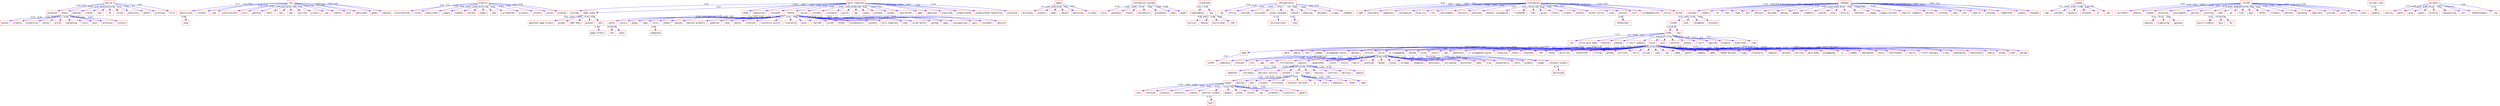 strict digraph  {
	"philip m"	 [color=red,
		fontname=courier,
		shape=box];
	produced	 [color=red,
		fontname=courier,
		shape=box];
	"philip m" -> produced	 [color=blue,
		xlabel=0.01];
	books	 [color=red,
		fontname=courier,
		shape=box];
	"philip m" -> books	 [color=blue,
		xlabel=0.01];
	phantom	 [color=red,
		fontname=courier,
		shape=box];
	"philip m" -> phantom	 [color=blue,
		xlabel=0.01];
	create	 [color=red,
		fontname=courier,
		shape=box];
	"philip m" -> create	 [color=blue,
		xlabel=0.01];
	got	 [color=red,
		fontname=courier,
		shape=box];
	"philip m" -> got	 [color=blue,
		xlabel=0.03];
	"3d"	 [color=red,
		fontname=courier,
		shape=box];
	"philip m" -> "3d"	 [color=blue,
		xlabel=0.01];
	brims	 [color=red,
		fontname=courier,
		shape=box];
	"philip m" -> brims	 [color=blue,
		xlabel=0.01];
	explosion	 [color=red,
		fontname=courier,
		shape=box];
	"philip m" -> explosion	 [color=blue,
		xlabel=0.11];
	advent	 [color=red,
		fontname=courier,
		shape=box];
	"philip m" -> advent	 [color=blue,
		xlabel=0.01];
	printing	 [color=red,
		fontname=courier,
		shape=box];
	"philip m" -> printing	 [color=blue,
		xlabel=0.1];
	first	 [color=red,
		fontname=courier,
		shape=box];
	"philip m" -> first	 [color=blue,
		xlabel=0.01];
	parker	 [color=red,
		fontname=courier,
		shape=box];
	books -> parker	 [color=blue,
		xlabel=0.01];
	erudite	 [color=red,
		fontname=courier,
		shape=box];
	books -> erudite	 [color=blue,
		xlabel=0.16];
	productive	 [color=red,
		fontname=courier,
		shape=box];
	books -> productive	 [color=blue,
		xlabel=0.01];
	author	 [color=red,
		fontname=courier,
		shape=box];
	books -> author	 [color=blue,
		xlabel=0.03];
	writer	 [color=red,
		fontname=courier,
		shape=box];
	books -> writer	 [color=blue,
		xlabel=0.01];
	marketing	 [color=red,
		fontname=courier,
		shape=box];
	books -> marketing	 [color=blue,
		xlabel=0.03];
	lists	 [color=red,
		fontname=courier,
		shape=box];
	books -> lists	 [color=blue,
		xlabel=0.01];
	must	 [color=red,
		fontname=courier,
		shape=box];
	books -> must	 [color=blue,
		xlabel=0.01];
	professor	 [color=red,
		fontname=courier,
		shape=box];
	books -> professor	 [color=blue,
		xlabel=0.01];
	history	 [color=red,
		fontname=courier,
		shape=box];
	books -> history	 [color=blue,
		xlabel=0.03];
	b12	 [color=red,
		fontname=courier,
		shape=box];
	monitoring	 [color=red,
		fontname=courier,
		shape=box];
	b12 -> monitoring	 [color=blue,
		xlabel=0.11];
	"'isn\x92t'"	 [color=red,
		fontname=courier,
		shape=box];
	b12 -> "'isn\x92t'"	 [color=blue,
		xlabel=0.01];
	may	 [color=red,
		fontname=courier,
		shape=box];
	b12 -> may	 [color=blue,
		xlabel=0.01];
	conversations	 [color=red,
		fontname=courier,
		shape=box];
	b12 -> conversations	 [color=blue,
		xlabel=0.04];
	cells	 [color=red,
		fontname=courier,
		shape=box];
	b12 -> cells	 [color=blue,
		xlabel=0.03];
	getting	 [color=red,
		fontname=courier,
		shape=box];
	b12 -> getting	 [color=blue,
		xlabel=0.01];
	"'\x93it'"	 [color=red,
		fontname=courier,
		shape=box];
	b12 -> "'\x93it'"	 [color=blue,
		xlabel=0.01];
	two	 [color=red,
		fontname=courier,
		shape=box];
	b12 -> two	 [color=blue,
		xlabel=0.01];
	pop	 [color=red,
		fontname=courier,
		shape=box];
	b12 -> pop	 [color=blue,
		xlabel=0.02];
	worried	 [color=red,
		fontname=courier,
		shape=box];
	b12 -> worried	 [color=blue,
		xlabel=0.05];
	"e-mails"	 [color=red,
		fontname=courier,
		shape=box];
	b12 -> "e-mails"	 [color=blue,
		xlabel=0.01];
	say	 [color=red,
		fontname=courier,
		shape=box];
	b12 -> say	 [color=blue,
		xlabel=0.01];
	habits	 [color=red,
		fontname=courier,
		shape=box];
	b12 -> habits	 [color=blue,
		xlabel=0.01];
	were	 [color=red,
		fontname=courier,
		shape=box];
	b12 -> were	 [color=blue,
		xlabel=0.01];
	mentioned	 [color=red,
		fontname=courier,
		shape=box];
	b12 -> mentioned	 [color=blue,
		xlabel=0.04];
	weeks	 [color=red,
		fontname=courier,
		shape=box];
	b12 -> weeks	 [color=blue,
		xlabel=0.01];
	reading	 [color=red,
		fontname=courier,
		shape=box];
	b12 -> reading	 [color=blue,
		xlabel=0.03];
	said	 [color=red,
		fontname=courier,
		shape=box];
	monitoring -> said	 [color=blue,
		xlabel=0.04];
	products	 [color=red,
		fontname=courier,
		shape=box];
	uncertainties	 [color=red,
		fontname=courier,
		shape=box];
	products -> uncertainties	 [color=blue,
		xlabel=0.02];
	niche	 [color=red,
		fontname=courier,
		shape=box];
	products -> niche	 [color=blue,
		xlabel=0.1];
	algorithmic	 [color=red,
		fontname=courier,
		shape=box];
	products -> algorithmic	 [color=blue,
		xlabel=0.02];
	supply	 [color=red,
		fontname=courier,
		shape=box];
	products -> supply	 [color=blue,
		xlabel=0.01];
	somehow	 [color=red,
		fontname=courier,
		shape=box];
	products -> somehow	 [color=blue,
		xlabel=0.03];
	solved	 [color=red,
		fontname=courier,
		shape=box];
	products -> solved	 [color=blue,
		xlabel=0.04];
	remain	 [color=red,
		fontname=courier,
		shape=box];
	products -> remain	 [color=blue,
		xlabel=0.01];
	web	 [color=red,
		fontname=courier,
		shape=box];
	products -> web	 [color=blue,
		xlabel=0.01];
	surrendered	 [color=red,
		fontname=courier,
		shape=box];
	products -> surrendered	 [color=blue,
		xlabel=0.01];
	printers	 [color=red,
		fontname=courier,
		shape=box];
	products -> printers	 [color=blue,
		xlabel=0.02];
	schlock	 [color=red,
		fontname=courier,
		shape=box];
	products -> schlock	 [color=blue,
		xlabel=0.02];
	stores	 [color=red,
		fontname=courier,
		shape=box];
	products -> stores	 [color=blue,
		xlabel=0.01];
	problem	 [color=red,
		fontname=courier,
		shape=box];
	products -> problem	 [color=blue,
		xlabel=0.02];
	"moist towelette"	 [color=red,
		fontname=courier,
		shape=box];
	outlook	 [color=red,
		fontname=courier,
		shape=box];
	"moist towelette" -> outlook	 [color=blue,
		xlabel=0.01];
	"baby wipes"	 [color=red,
		fontname=courier,
		shape=box];
	"moist towelette" -> "baby wipes"	 [color=blue,
		xlabel=0.01];
	reads	 [color=red,
		fontname=courier,
		shape=box];
	"moist towelette" -> reads	 [color=blue,
		xlabel=0.01];
	towelettes	 [color=red,
		fontname=courier,
		shape=box];
	"moist towelette" -> towelettes	 [color=blue,
		xlabel=0.01];
	"'china\x94'"	 [color=red,
		fontname=courier,
		shape=box];
	"moist towelette" -> "'china\x94'"	 [color=blue,
		xlabel=0.01];
	"'\x93the'"	 [color=red,
		fontname=courier,
		shape=box];
	"moist towelette" -> "'\x93the'"	 [color=blue,
		xlabel=0.01];
	review	 [color=red,
		fontname=courier,
		shape=box];
	"moist towelette" -> review	 [color=blue,
		xlabel=0.01];
	lunchbox	 [color=red,
		fontname=courier,
		shape=box];
	"moist towelette" -> lunchbox	 [color=blue,
		xlabel=0.01];
	crossword	 [color=red,
		fontname=courier,
		shape=box];
	"moist towelette" -> crossword	 [color=blue,
		xlabel=0.01];
	secret	 [color=red,
		fontname=courier,
		shape=box];
	"moist towelette" -> secret	 [color=blue,
		xlabel=0.01];
	new	 [color=red,
		fontname=courier,
		shape=box];
	"moist towelette" -> new	 [color=blue,
		xlabel=0.09];
	wipes	 [color=red,
		fontname=courier,
		shape=box];
	"moist towelette" -> wipes	 [color=blue,
		xlabel=0.01];
	economy	 [color=red,
		fontname=courier,
		shape=box];
	"moist towelette" -> economy	 [color=blue,
		xlabel=0.01];
	volume	 [color=red,
		fontname=courier,
		shape=box];
	"moist towelette" -> volume	 [color=blue,
		xlabel=0.01];
	"'puzzles\x94'"	 [color=red,
		fontname=courier,
		shape=box];
	"moist towelette" -> "'puzzles\x94'"	 [color=blue,
		xlabel=0.01];
	baby	 [color=red,
		fontname=courier,
		shape=box];
	"moist towelette" -> baby	 [color=blue,
		xlabel=0.01];
	generate	 [color=red,
		fontname=courier,
		shape=box];
	"moist towelette" -> generate	 [color=blue,
		xlabel=0.01];
	algorithm	 [color=red,
		fontname=courier,
		shape=box];
	"moist towelette" -> algorithm	 [color=blue,
		xlabel=0.01];
	premoistened	 [color=red,
		fontname=courier,
		shape=box];
	"moist towelette" -> premoistened	 [color=blue,
		xlabel=0.01];
	"premoistened towelettes"	 [color=red,
		fontname=courier,
		shape=box];
	"moist towelette" -> "premoistened towelettes"	 [color=blue,
		xlabel=0.01];
	essential	 [color=red,
		fontname=courier,
		shape=box];
	"moist towelette" -> essential	 [color=blue,
		xlabel=0.01];
	"generate page-turners"	 [color=red,
		fontname=courier,
		shape=box];
	"baby wipes" -> "generate page-turners"	 [color=blue,
		xlabel=0.01];
	global	 [color=red,
		fontname=courier,
		shape=box];
	"baby wipes" -> global	 [color=blue,
		xlabel=0.01];
	"2007-2012"	 [color=red,
		fontname=courier,
		shape=box];
	"baby wipes" -> "2007-2012"	 [color=blue,
		xlabel=0.01];
	greater	 [color=red,
		fontname=courier,
		shape=box];
	"baby wipes" -> greater	 [color=blue,
		xlabel=0.01];
	part	 [color=red,
		fontname=courier,
		shape=box];
	"baby wipes" -> part	 [color=blue,
		xlabel=0.01];
	useful	 [color=red,
		fontname=courier,
		shape=box];
	"'\x93the'" -> useful	 [color=blue,
		xlabel=0.02];
	exists	 [color=red,
		fontname=courier,
		shape=box];
	"'\x93the'" -> exists	 [color=blue,
		xlabel=0.01];
	money	 [color=red,
		fontname=courier,
		shape=box];
	"'\x93the'" -> money	 [color=blue,
		xlabel=0.01];
	idea	 [color=red,
		fontname=courier,
		shape=box];
	"'\x93the'" -> idea	 [color=blue,
		xlabel=0.02];
	chris	 [color=red,
		fontname=courier,
		shape=box];
	"'\x93the'" -> chris	 [color=blue,
		xlabel=0.01];
	thanks	 [color=red,
		fontname=courier,
		shape=box];
	"'\x93the'" -> thanks	 [color=blue,
		xlabel=0.01];
	beyond	 [color=red,
		fontname=courier,
		shape=box];
	"'\x93the'" -> beyond	 [color=blue,
		xlabel=0.01];
	"obscure products"	 [color=red,
		fontname=courier,
		shape=box];
	"'\x93the'" -> "obscure products"	 [color=blue,
		xlabel=0.01];
	anderson	 [color=red,
		fontname=courier,
		shape=box];
	"'\x93the'" -> anderson	 [color=blue,
		xlabel=0.01];
	long	 [color=red,
		fontname=courier,
		shape=box];
	"'\x93the'" -> long	 [color=blue,
		xlabel=0.02];
	editor	 [color=red,
		fontname=courier,
		shape=box];
	"'\x93the'" -> editor	 [color=blue,
		xlabel=0.01];
	internet	 [color=red,
		fontname=courier,
		shape=box];
	"'\x93the'" -> internet	 [color=blue,
		xlabel=0.01];
	"literature exists"	 [color=red,
		fontname=courier,
		shape=box];
	"'\x93the'" -> "literature exists"	 [color=blue,
		xlabel=0.01];
	literature	 [color=red,
		fontname=courier,
		shape=box];
	"'\x93the'" -> literature	 [color=blue,
		xlabel=0.01];
	never	 [color=red,
		fontname=courier,
		shape=box];
	"'\x93the'" -> never	 [color=blue,
		xlabel=0.09];
	"'tail\x94'"	 [color=red,
		fontname=courier,
		shape=box];
	"'\x93the'" -> "'tail\x94'"	 [color=blue,
		xlabel=0.01];
	wired	 [color=red,
		fontname=courier,
		shape=box];
	"'\x93the'" -> wired	 [color=blue,
		xlabel=0.01];
	former	 [color=red,
		fontname=courier,
		shape=box];
	"'\x93the'" -> former	 [color=blue,
		xlabel=0.01];
	blockbusters	 [color=red,
		fontname=courier,
		shape=box];
	"'\x93the'" -> blockbusters	 [color=blue,
		xlabel=0.01];
	swindle	 [color=red,
		fontname=courier,
		shape=box];
	"'\x93the'" -> swindle	 [color=blue,
		xlabel=0.01];
	"chris anderson"	 [color=red,
		fontname=courier,
		shape=box];
	"'\x93the'" -> "chris anderson"	 [color=blue,
		xlabel=0.01];
	look	 [color=red,
		fontname=courier,
		shape=box];
	"'\x93the'" -> look	 [color=blue,
		xlabel=0.01];
	"wired editor"	 [color=red,
		fontname=courier,
		shape=box];
	"'\x93the'" -> "wired editor"	 [color=blue,
		xlabel=0.01];
	warned	 [color=red,
		fontname=courier,
		shape=box];
	"'\x93the'" -> warned	 [color=blue,
		xlabel=0.02];
	make	 [color=red,
		fontname=courier,
		shape=box];
	"'\x93the'" -> make	 [color=blue,
		xlabel=0.02];
	unsuspecting	 [color=red,
		fontname=courier,
		shape=box];
	"'\x93the'" -> unsuspecting	 [color=blue,
		xlabel=0.03];
	ugly	 [color=red,
		fontname=courier,
		shape=box];
	"'\x93the'" -> ugly	 [color=blue,
		xlabel=0.01];
	customers	 [color=red,
		fontname=courier,
		shape=box];
	"'\x93the'" -> customers	 [color=blue,
		xlabel=0.01];
	obscure	 [color=red,
		fontname=courier,
		shape=box];
	"'\x93the'" -> obscure	 [color=blue,
		xlabel=0.01];
	"page-turners"	 [color=red,
		fontname=courier,
		shape=box];
	part -> "page-turners"	 [color=blue,
		xlabel=0.09];
	one	 [color=red,
		fontname=courier,
		shape=box];
	useful -> one	 [color=blue,
		xlabel=0.01];
	much	 [color=red,
		fontname=courier,
		shape=box];
	useful -> much	 [color=blue,
		xlabel=0.01];
	companies	 [color=red,
		fontname=courier,
		shape=box];
	chris -> companies	 [color=blue,
		xlabel=0.08];
	happy	 [color=red,
		fontname=courier,
		shape=box];
	purchases	 [color=red,
		fontname=courier,
		shape=box];
	happy -> purchases	 [color=blue,
		xlabel=0.1];
	predict	 [color=red,
		fontname=courier,
		shape=box];
	happy -> predict	 [color=blue,
		xlabel=0.01];
	keep	 [color=red,
		fontname=courier,
		shape=box];
	happy -> keep	 [color=blue,
		xlabel=0.02];
	remind	 [color=red,
		fontname=courier,
		shape=box];
	happy -> remind	 [color=blue,
		xlabel=0.02];
	analyzing	 [color=red,
		fontname=courier,
		shape=box];
	happy -> analyzing	 [color=blue,
		xlabel=0.01];
	streams	 [color=red,
		fontname=courier,
		shape=box];
	happy -> streams	 [color=blue,
		xlabel=0.01];
	"information economy"	 [color=red,
		fontname=courier,
		shape=box];
	fully	 [color=red,
		fontname=courier,
		shape=box];
	"information economy" -> fully	 [color=blue,
		xlabel=0.01];
	paradise	 [color=red,
		fontname=courier,
		shape=box];
	"information economy" -> paradise	 [color=blue,
		xlabel=0.01];
	reason	 [color=red,
		fontname=courier,
		shape=box];
	"information economy" -> reason	 [color=blue,
		xlabel=0.01];
	rationality	 [color=red,
		fontname=courier,
		shape=box];
	"information economy" -> rationality	 [color=blue,
		xlabel=0.01];
	automated	 [color=red,
		fontname=courier,
		shape=box];
	"information economy" -> automated	 [color=blue,
		xlabel=0.02];
	seem	 [color=red,
		fontname=courier,
		shape=box];
	"information economy" -> seem	 [color=blue,
		xlabel=0.01];
	might	 [color=red,
		fontname=courier,
		shape=box];
	"information economy" -> might	 [color=blue,
		xlabel=0.08];
	confessed	 [color=red,
		fontname=courier,
		shape=box];
	supplements	 [color=red,
		fontname=courier,
		shape=box];
	confessed -> supplements	 [color=blue,
		xlabel=0.01];
	day	 [color=red,
		fontname=courier,
		shape=box];
	confessed -> day	 [color=blue,
		xlabel=0.07];
	service	 [color=red,
		fontname=courier,
		shape=box];
	day -> service	 [color=blue,
		xlabel=0.06];
	taking	 [color=red,
		fontname=courier,
		shape=box];
	day -> taking	 [color=blue,
		xlabel=0.05];
	nutritional	 [color=red,
		fontname=courier,
		shape=box];
	day -> nutritional	 [color=blue,
		xlabel=0.06];
	250	 [color=red,
		fontname=courier,
		shape=box];
	day -> 250	 [color=blue,
		xlabel=0.04];
	"'\x93cybernetic'"	 [color=red,
		fontname=courier,
		shape=box];
	job	 [color=red,
		fontname=courier,
		shape=box];
	"'\x93cybernetic'" -> job	 [color=blue,
		xlabel=0.01];
	office	 [color=red,
		fontname=courier,
		shape=box];
	"'\x93cybernetic'" -> office	 [color=blue,
		xlabel=0.01];
	steroids	 [color=red,
		fontname=courier,
		shape=box];
	"'\x93cybernetic'" -> steroids	 [color=blue,
		xlabel=0.01];
	assistant	 [color=red,
		fontname=courier,
		shape=box];
	"'\x93cybernetic'" -> assistant	 [color=blue,
		xlabel=0.01];
	"pushy salesman"	 [color=red,
		fontname=courier,
		shape=box];
	"'\x93cybernetic'" -> "pushy salesman"	 [color=blue,
		xlabel=0.01];
	second	 [color=red,
		fontname=courier,
		shape=box];
	"'\x93cybernetic'" -> second	 [color=blue,
		xlabel=0.1];
	annoying	 [color=red,
		fontname=courier,
		shape=box];
	"'\x93cybernetic'" -> annoying	 [color=blue,
		xlabel=0.01];
	salesman	 [color=red,
		fontname=courier,
		shape=box];
	"'\x93cybernetic'" -> salesman	 [color=blue,
		xlabel=0.01];
	clippy	 [color=red,
		fontname=courier,
		shape=box];
	"'\x93cybernetic'" -> clippy	 [color=blue,
		xlabel=0.01];
	remember	 [color=red,
		fontname=courier,
		shape=box];
	"'\x93cybernetic'" -> remember	 [color=blue,
		xlabel=0.01];
	"'microsoft\x92s'"	 [color=red,
		fontname=courier,
		shape=box];
	"pushy salesman" -> "'microsoft\x92s'"	 [color=blue,
		xlabel=0.12];
	like	 [color=red,
		fontname=courier,
		shape=box];
	second -> like	 [color=blue,
		xlabel=0.02];
	information	 [color=red,
		fontname=courier,
		shape=box];
	right	 [color=red,
		fontname=courier,
		shape=box];
	information -> right	 [color=blue,
		xlabel=0.01];
	miserable	 [color=red,
		fontname=courier,
		shape=box];
	information -> miserable	 [color=blue,
		xlabel=0.01];
	happiness	 [color=red,
		fontname=courier,
		shape=box];
	information -> happiness	 [color=blue,
		xlabel=0.01];
	consumption	 [color=red,
		fontname=courier,
		shape=box];
	information -> consumption	 [color=blue,
		xlabel=0.01];
	"drug fix"	 [color=red,
		fontname=courier,
		shape=box];
	information -> "drug fix"	 [color=blue,
		xlabel=0.01];
	fix	 [color=red,
		fontname=courier,
		shape=box];
	information -> fix	 [color=blue,
		xlabel=0.01];
	philosopher	 [color=red,
		fontname=courier,
		shape=box];
	information -> philosopher	 [color=blue,
		xlabel=0.02];
	neurosis	 [color=red,
		fontname=courier,
		shape=box];
	information -> neurosis	 [color=blue,
		xlabel=0.01];
	machines	 [color=red,
		fontname=courier,
		shape=box];
	information -> machines	 [color=blue,
		xlabel=0.02];
	"endless consumption"	 [color=red,
		fontname=courier,
		shape=box];
	information -> "endless consumption"	 [color=blue,
		xlabel=0.01];
	"'friend\x94'"	 [color=red,
		fontname=courier,
		shape=box];
	information -> "'friend\x94'"	 [color=blue,
		xlabel=0.02];
	ever	 [color=red,
		fontname=courier,
		shape=box];
	information -> ever	 [color=blue,
		xlabel=0.01];
	gives	 [color=red,
		fontname=courier,
		shape=box];
	information -> gives	 [color=blue,
		xlabel=0.02];
	french	 [color=red,
		fontname=courier,
		shape=box];
	information -> french	 [color=blue,
		xlabel=0.02];
	curable	 [color=red,
		fontname=courier,
		shape=box];
	information -> curable	 [color=blue,
		xlabel=0.01];
	endless	 [color=red,
		fontname=courier,
		shape=box];
	information -> endless	 [color=blue,
		xlabel=0.01];
	"michel serres"	 [color=red,
		fontname=courier,
		shape=box];
	information -> "michel serres"	 [color=blue,
		xlabel=0.01];
	drug	 [color=red,
		fontname=courier,
		shape=box];
	information -> drug	 [color=blue,
		xlabel=0.01];
	anxious	 [color=red,
		fontname=courier,
		shape=box];
	information -> anxious	 [color=blue,
		xlabel=0.11];
	turn	 [color=red,
		fontname=courier,
		shape=box];
	information -> turn	 [color=blue,
		xlabel=0.02];
	recommendations	 [color=red,
		fontname=courier,
		shape=box];
	information -> recommendations	 [color=blue,
		xlabel=0.01];
	serres	 [color=red,
		fontname=courier,
		shape=box];
	information -> serres	 [color=blue,
		xlabel=0.01];
	michel	 [color=red,
		fontname=courier,
		shape=box];
	information -> michel	 [color=blue,
		xlabel=0.01];
	"'\x93neither'"	 [color=red,
		fontname=courier,
		shape=box];
	anxious -> "'\x93neither'"	 [color=blue,
		xlabel=0.09];
	"'\x93keep'"	 [color=red,
		fontname=courier,
		shape=box];
	consider	 [color=red,
		fontname=courier,
		shape=box];
	"'\x93keep'" -> consider	 [color=blue,
		xlabel=0.03];
	readers	 [color=red,
		fontname=courier,
		shape=box];
	"'\x93keep'" -> readers	 [color=blue,
		xlabel=0.02];
	29	 [color=red,
		fontname=courier,
		shape=box];
	"'\x93keep'" -> 29	 [color=blue,
		xlabel=0.01];
	fool	 [color=red,
		fontname=courier,
		shape=box];
	"'\x93keep'" -> fool	 [color=blue,
		xlabel=0.03];
	read	 [color=red,
		fontname=courier,
		shape=box];
	"'\x93keep'" -> read	 [color=blue,
		xlabel=0.02];
	did	 [color=red,
		fontname=courier,
		shape=box];
	"'\x93keep'" -> did	 [color=blue,
		xlabel=0.12];
	morozov	 [color=red,
		fontname=courier,
		shape=box];
	"'\x93keep'" -> morozov	 [color=blue,
		xlabel=0.02];
	decided	 [color=red,
		fontname=courier,
		shape=box];
	"'\x93keep'" -> decided	 [color=blue,
		xlabel=0.02];
	design	 [color=red,
		fontname=courier,
		shape=box];
	"'\x93keep'" -> design	 [color=blue,
		xlabel=0.03];
	appear	 [color=red,
		fontname=courier,
		shape=box];
	"'\x93keep'" -> appear	 [color=blue,
		xlabel=0.02];
	comments	 [color=red,
		fontname=courier,
		shape=box];
	"'\x93keep'" -> comments	 [color=blue,
		xlabel=0.02];
	shared	 [color=red,
		fontname=courier,
		shape=box];
	"'\x93keep'" -> shared	 [color=blue,
		xlabel=0.02];
	sold	 [color=red,
		fontname=courier,
		shape=box];
	"'\x93keep'" -> sold	 [color=blue,
		xlabel=0.05];
	article	 [color=red,
		fontname=courier,
		shape=box];
	"'\x93keep'" -> article	 [color=blue,
		xlabel=0.02];
	"'that\x92s'"	 [color=red,
		fontname=courier,
		shape=box];
	"'\x93keep'" -> "'that\x92s'"	 [color=blue,
		xlabel=0.03];
	image	 [color=red,
		fontname=courier,
		shape=box];
	"'\x93keep'" -> image	 [color=blue,
		xlabel=0.02];
	"evgeny morozov"	 [color=red,
		fontname=courier,
		shape=box];
	"'\x93keep'" -> "evgeny morozov"	 [color=blue,
		xlabel=0.03];
	"read all comments"	 [color=red,
		fontname=courier,
		shape=box];
	"'\x93keep'" -> "read all comments"	 [color=blue,
		xlabel=0.02];
	phrase	 [color=red,
		fontname=courier,
		shape=box];
	"'\x93keep'" -> phrase	 [color=blue,
		xlabel=0.05];
	clothing	 [color=red,
		fontname=courier,
		shape=box];
	"'\x93keep'" -> clothing	 [color=blue,
		xlabel=0.01];
	rape	 [color=red,
		fontname=courier,
		shape=box];
	"'\x93keep'" -> rape	 [color=blue,
		xlabel=0.02];
	sell	 [color=red,
		fontname=courier,
		shape=box];
	"'\x93keep'" -> sell	 [color=blue,
		xlabel=0.02];
	"read all"	 [color=red,
		fontname=courier,
		shape=box];
	"'\x93keep'" -> "read all"	 [color=blue,
		xlabel=0.02];
	enlarge	 [color=red,
		fontname=courier,
		shape=box];
	"'\x93keep'" -> enlarge	 [color=blue,
		xlabel=0.02];
	"'readers\x92'"	 [color=red,
		fontname=courier,
		shape=box];
	"'\x93keep'" -> "'readers\x92'"	 [color=blue,
		xlabel=0.03];
	evgeny	 [color=red,
		fontname=courier,
		shape=box];
	"'\x93keep'" -> evgeny	 [color=blue,
		xlabel=0.02];
	thoughts	 [color=red,
		fontname=courier,
		shape=box];
	"'\x93keep'" -> thoughts	 [color=blue,
		xlabel=0.02];
	"'it\x92s'"	 [color=red,
		fontname=courier,
		shape=box];
	consider -> "'it\x92s'"	 [color=blue,
		xlabel=0.01];
	calm	 [color=red,
		fontname=courier,
		shape=box];
	consider -> calm	 [color=blue,
		xlabel=0.01];
	recommend	 [color=red,
		fontname=courier,
		shape=box];
	consider -> recommend	 [color=blue,
		xlabel=0.01];
	unlikely	 [color=red,
		fontname=courier,
		shape=box];
	consider -> unlikely	 [color=blue,
		xlabel=0.01];
	items	 [color=red,
		fontname=courier,
		shape=box];
	"'it\x92s'" -> items	 [color=blue,
		xlabel=0.22];
	buy	 [color=red,
		fontname=courier,
		shape=box];
	"'it\x92s'" -> buy	 [color=blue,
		xlabel=0.01];
	vet	 [color=red,
		fontname=courier,
		shape=box];
	items -> vet	 [color=blue,
		xlabel=0.13];
	"solid gold bomb"	 [color=red,
		fontname=courier,
		shape=box];
	items -> "solid gold bomb"	 [color=blue,
		xlabel=0.1];
	theorem	 [color=red,
		fontname=courier,
		shape=box];
	items -> theorem	 [color=blue,
		xlabel=0.09];
	someone	 [color=red,
		fontname=courier,
		shape=box];
	items -> someone	 [color=blue,
		xlabel=0.2];
	"t-shirt someone"	 [color=red,
		fontname=courier,
		shape=box];
	items -> "t-shirt someone"	 [color=blue,
		xlabel=0.11];
	solid	 [color=red,
		fontname=courier,
		shape=box];
	items -> solid	 [color=blue,
		xlabel=0.09];
	care	 [color=red,
		fontname=courier,
		shape=box];
	items -> care	 [color=blue,
		xlabel=0.27];
	infinite	 [color=red,
		fontname=courier,
		shape=box];
	items -> infinite	 [color=blue,
		xlabel=0.11];
	monkey	 [color=red,
		fontname=courier,
		shape=box];
	items -> monkey	 [color=blue,
		xlabel=0.09];
	"t-shirt"	 [color=red,
		fontname=courier,
		shape=box];
	items -> "t-shirt"	 [color=blue,
		xlabel=0.11];
	applied	 [color=red,
		fontname=courier,
		shape=box];
	items -> applied	 [color=blue,
		xlabel=0.21];
	produce	 [color=red,
		fontname=courier,
		shape=box];
	items -> produce	 [color=blue,
		xlabel=0.11];
	algorithms	 [color=red,
		fontname=courier,
		shape=box];
	items -> algorithms	 [color=blue,
		xlabel=0.2];
	time	 [color=red,
		fontname=courier,
		shape=box];
	items -> time	 [color=blue,
		xlabel=0.07];
	bomb	 [color=red,
		fontname=courier,
		shape=box];
	solid -> bomb	 [color=blue,
		xlabel=0.07];
	gold	 [color=red,
		fontname=courier,
		shape=box];
	solid -> gold	 [color=blue,
		xlabel=0.04];
	dance	 [color=red,
		fontname=courier,
		shape=box];
	solid -> dance	 [color=blue,
		xlabel=0.02];
	text	 [color=red,
		fontname=courier,
		shape=box];
	solid -> text	 [color=blue,
		xlabel=0.03];
	random	 [color=red,
		fontname=courier,
		shape=box];
	solid -> random	 [color=blue,
		xlabel=0.03];
	"propaganda poster"	 [color=red,
		fontname=courier,
		shape=box];
	solid -> "propaganda poster"	 [color=blue,
		xlabel=0.07];
	designs	 [color=red,
		fontname=courier,
		shape=box];
	solid -> designs	 [color=blue,
		xlabel=0.02];
	cultural	 [color=red,
		fontname=courier,
		shape=box];
	solid -> cultural	 [color=blue,
		xlabel=0.02];
	world	 [color=red,
		fontname=courier,
		shape=box];
	solid -> world	 [color=blue,
		xlabel=0.02];
	"ii propaganda"	 [color=red,
		fontname=courier,
		shape=box];
	solid -> "ii propaganda"	 [color=blue,
		xlabel=0.04];
	become	 [color=red,
		fontname=courier,
		shape=box];
	solid -> become	 [color=blue,
		xlabel=0.03];
	wrote	 [color=red,
		fontname=courier,
		shape=box];
	solid -> wrote	 [color=blue,
		xlabel=0.02];
	result	 [color=red,
		fontname=courier,
		shape=box];
	solid -> result	 [color=blue,
		xlabel=0.06];
	odd	 [color=red,
		fontname=courier,
		shape=box];
	solid -> odd	 [color=blue,
		xlabel=0.03];
	generates	 [color=red,
		fontname=courier,
		shape=box];
	solid -> generates	 [color=blue,
		xlabel=0.03];
	"ii propaganda poster"	 [color=red,
		fontname=courier,
		shape=box];
	solid -> "ii propaganda poster"	 [color=blue,
		xlabel=0.03];
	revealing	 [color=red,
		fontname=courier,
		shape=box];
	solid -> revealing	 [color=blue,
		xlabel=0.03];
	theory	 [color=red,
		fontname=courier,
		shape=box];
	solid -> theory	 [color=blue,
		xlabel=0.02];
	hundreds	 [color=red,
		fontname=courier,
		shape=box];
	solid -> hundreds	 [color=blue,
		xlabel=0.03];
	"'\x97'"	 [color=red,
		fontname=courier,
		shape=box];
	solid -> "'\x97'"	 [color=blue,
		xlabel=0.04];
	found	 [color=red,
		fontname=courier,
		shape=box];
	solid -> found	 [color=blue,
		xlabel=0.06];
	"world war"	 [color=red,
		fontname=courier,
		shape=box];
	solid -> "world war"	 [color=blue,
		xlabel=0.07];
	"'\x93real\x94'"	 [color=red,
		fontname=courier,
		shape=box];
	solid -> "'\x93real\x94'"	 [color=blue,
		xlabel=0.02];
	riffing	 [color=red,
		fontname=courier,
		shape=box];
	solid -> riffing	 [color=blue,
		xlabel=0.03];
	golden	 [color=red,
		fontname=courier,
		shape=box];
	solid -> golden	 [color=blue,
		xlabel=0.03];
	billions	 [color=red,
		fontname=courier,
		shape=box];
	solid -> billions	 [color=blue,
		xlabel=0.02];
	carry	 [color=red,
		fontname=courier,
		shape=box];
	solid -> carry	 [color=blue,
		xlabel=0.03];
	script	 [color=red,
		fontname=courier,
		shape=box];
	solid -> script	 [color=blue,
		xlabel=0.02];
	come	 [color=red,
		fontname=courier,
		shape=box];
	solid -> come	 [color=blue,
		xlabel=0.02];
	war	 [color=red,
		fontname=courier,
		shape=box];
	solid -> war	 [color=blue,
		xlabel=0.03];
	meme	 [color=red,
		fontname=courier,
		shape=box];
	solid -> meme	 [color=blue,
		xlabel=0.02];
	poster	 [color=red,
		fontname=courier,
		shape=box];
	solid -> poster	 [color=blue,
		xlabel=0.03];
	company	 [color=red,
		fontname=courier,
		shape=box];
	solid -> company	 [color=blue,
		xlabel=0.03];
	made	 [color=red,
		fontname=courier,
		shape=box];
	solid -> made	 [color=blue,
		xlabel=0.03];
	"random phrases"	 [color=red,
		fontname=courier,
		shape=box];
	solid -> "random phrases"	 [color=blue,
		xlabel=0.05];
	slaps	 [color=red,
		fontname=courier,
		shape=box];
	solid -> slaps	 [color=blue,
		xlabel=0.03];
	originally	 [color=red,
		fontname=courier,
		shape=box];
	solid -> originally	 [color=blue,
		xlabel=0.21];
	computer	 [color=red,
		fontname=courier,
		shape=box];
	solid -> computer	 [color=blue,
		xlabel=0.03];
	phrases	 [color=red,
		fontname=courier,
		shape=box];
	solid -> phrases	 [color=blue,
		xlabel=0.03];
	selling	 [color=red,
		fontname=courier,
		shape=box];
	solid -> selling	 [color=blue,
		xlabel=0.02];
	"gold bomb"	 [color=red,
		fontname=courier,
		shape=box];
	solid -> "gold bomb"	 [color=blue,
		xlabel=0.02];
	propaganda	 [color=red,
		fontname=courier,
		shape=box];
	solid -> propaganda	 [color=blue,
		xlabel=0.03];
	ii	 [color=red,
		fontname=courier,
		shape=box];
	solid -> ii	 [color=blue,
		xlabel=0.03];
	sudden	 [color=red,
		fontname=courier,
		shape=box];
	solid -> sudden	 [color=blue,
		xlabel=0.02];
	smartphone	 [color=red,
		fontname=courier,
		shape=box];
	solid -> smartphone	 [color=blue,
		xlabel=0.01];
	churn	 [color=red,
		fontname=courier,
		shape=box];
	solid -> churn	 [color=blue,
		xlabel=0.02];
	unfortunate	 [color=red,
		fontname=courier,
		shape=box];
	solid -> unfortunate	 [color=blue,
		xlabel=0.03];
	"t-shirts"	 [color=red,
		fontname=courier,
		shape=box];
	solid -> "t-shirts"	 [color=blue,
		xlabel=0.09];
	"t-shirt designs"	 [color=red,
		fontname=courier,
		shape=box];
	solid -> "t-shirt designs"	 [color=blue,
		xlabel=0.02];
	tried	 [color=red,
		fontname=courier,
		shape=box];
	solid -> tried	 [color=blue,
		xlabel=0.03];
	undergoing	 [color=red,
		fontname=courier,
		shape=box];
	solid -> undergoing	 [color=blue,
		xlabel=0.02];
	renaissance	 [color=red,
		fontname=courier,
		shape=box];
	solid -> renaissance	 [color=blue,
		xlabel=0.02];
	chance	 [color=red,
		fontname=courier,
		shape=box];
	solid -> chance	 [color=blue,
		xlabel=0.03];
	dream	 [color=red,
		fontname=courier,
		shape=box];
	solid -> dream	 [color=blue,
		xlabel=0.02];
	order	 [color=red,
		fontname=courier,
		shape=box];
	solid -> order	 [color=blue,
		xlabel=0.04];
	parody	 [color=red,
		fontname=courier,
		shape=box];
	solid -> parody	 [color=blue,
		xlabel=0.03];
	"'on\x94'"	 [color=red,
		fontname=courier,
		shape=box];
	bomb -> "'on\x94'"	 [color=blue,
		xlabel=0.01];
	underpins	 [color=red,
		fontname=courier,
		shape=box];
	world -> underpins	 [color=blue,
		xlabel=0.04];
	relevant	 [color=red,
		fontname=courier,
		shape=box];
	world -> relevant	 [color=blue,
		xlabel=0.03];
	fits	 [color=red,
		fontname=courier,
		shape=box];
	world -> fits	 [color=blue,
		xlabel=0.04];
	app	 [color=red,
		fontname=courier,
		shape=box];
	world -> app	 [color=blue,
		xlabel=0.04];
	sent	 [color=red,
		fontname=courier,
		shape=box];
	world -> sent	 [color=blue,
		xlabel=0.07];
	frictionless	 [color=red,
		fontname=courier,
		shape=box];
	world -> frictionless	 [color=blue,
		xlabel=0.03];
	express	 [color=red,
		fontname=courier,
		shape=box];
	world -> express	 [color=blue,
		xlabel=0.01];
	"'google\x92s'"	 [color=red,
		fontname=courier,
		shape=box];
	world -> "'google\x92s'"	 [color=blue,
		xlabel=0.04];
	since	 [color=red,
		fontname=courier,
		shape=box];
	world -> since	 [color=blue,
		xlabel=0.03];
	future	 [color=red,
		fontname=courier,
		shape=box];
	world -> future	 [color=blue,
		xlabel=0.09];
	search	 [color=red,
		fontname=courier,
		shape=box];
	world -> search	 [color=blue,
		xlabel=0.07];
	anything	 [color=red,
		fontname=courier,
		shape=box];
	world -> anything	 [color=blue,
		xlabel=0.06];
	based	 [color=red,
		fontname=courier,
		shape=box];
	world -> based	 [color=blue,
		xlabel=0.04];
	vision	 [color=red,
		fontname=courier,
		shape=box];
	world -> vision	 [color=blue,
		xlabel=0.04];
	already	 [color=red,
		fontname=courier,
		shape=box];
	world -> already	 [color=blue,
		xlabel=0.02];
	shopping	 [color=red,
		fontname=courier,
		shape=box];
	world -> shopping	 [color=blue,
		xlabel=0.04];
	continuous	 [color=red,
		fontname=courier,
		shape=box];
	world -> continuous	 [color=blue,
		xlabel=0.05];
	intriguing	 [color=red,
		fontname=courier,
		shape=box];
	world -> intriguing	 [color=blue,
		xlabel=0.06];
	monitored	 [color=red,
		fontname=courier,
		shape=box];
	world -> monitored	 [color=blue,
		xlabel=0.04];
	need	 [color=red,
		fontname=courier,
		shape=box];
	world -> need	 [color=blue,
		xlabel=0.03];
	trip	 [color=red,
		fontname=courier,
		shape=box];
	world -> trip	 [color=blue,
		xlabel=0.04];
	perpetually	 [color=red,
		fontname=courier,
		shape=box];
	world -> perpetually	 [color=blue,
		xlabel=0.06];
	field	 [color=red,
		fontname=courier,
		shape=box];
	world -> field	 [color=blue,
		xlabel=0.04];
	product	 [color=red,
		fontname=courier,
		shape=box];
	world -> product	 [color=blue,
		xlabel=0.05];
	longer	 [color=red,
		fontname=courier,
		shape=box];
	world -> longer	 [color=blue,
		xlabel=0.03];
	"relevant product"	 [color=red,
		fontname=courier,
		shape=box];
	world -> "relevant product"	 [color=blue,
		xlabel=0.04];
	"'week\x92s'"	 [color=red,
		fontname=courier,
		shape=box];
	express -> "'week\x92s'"	 [color=blue,
		xlabel=0.11];
	introduce	 [color=red,
		fontname=courier,
		shape=box];
	express -> introduce	 [color=blue,
		xlabel=0.09];
	"delivery service"	 [color=red,
		fontname=courier,
		shape=box];
	express -> "delivery service"	 [color=blue,
		xlabel=0.12];
	contend	 [color=red,
		fontname=courier,
		shape=box];
	express -> contend	 [color=blue,
		xlabel=0.09];
	last	 [color=red,
		fontname=courier,
		shape=box];
	express -> last	 [color=blue,
		xlabel=0.11];
	news	 [color=red,
		fontname=courier,
		shape=box];
	express -> news	 [color=blue,
		xlabel=0.09];
	obvious	 [color=red,
		fontname=courier,
		shape=box];
	express -> obvious	 [color=blue,
		xlabel=0.15];
	confirms	 [color=red,
		fontname=courier,
		shape=box];
	express -> confirms	 [color=blue,
		xlabel=0.09];
	delivery	 [color=red,
		fontname=courier,
		shape=box];
	express -> delivery	 [color=blue,
		xlabel=0.1];
	amazon	 [color=red,
		fontname=courier,
		shape=box];
	express -> amazon	 [color=blue,
		xlabel=0.16];
	perceived	 [color=red,
		fontname=courier,
		shape=box];
	"relevant product" -> perceived	 [color=blue,
		xlabel=0.11];
	hunger	 [color=red,
		fontname=courier,
		shape=box];
	last -> hunger	 [color=blue,
		xlabel=0.01];
	mention	 [color=red,
		fontname=courier,
		shape=box];
	last -> mention	 [color=blue,
		xlabel=0.01];
	year	 [color=red,
		fontname=courier,
		shape=box];
	last -> year	 [color=blue,
		xlabel=0.01];
	vitamin	 [color=red,
		fontname=courier,
		shape=box];
	last -> vitamin	 [color=blue,
		xlabel=0.01];
	according	 [color=red,
		fontname=courier,
		shape=box];
	last -> according	 [color=blue,
		xlabel=0.01];
	"innocent factoids"	 [color=red,
		fontname=courier,
		shape=box];
	last -> "innocent factoids"	 [color=blue,
		xlabel=0.01];
	us	 [color=red,
		fontname=courier,
		shape=box];
	last -> us	 [color=blue,
		xlabel=0.01];
	sure	 [color=red,
		fontname=courier,
		shape=box];
	last -> sure	 [color=blue,
		xlabel=0.01];
	seemingly	 [color=red,
		fontname=courier,
		shape=box];
	last -> seemingly	 [color=blue,
		xlabel=0.04];
	"'i\x92m'"	 [color=red,
		fontname=courier,
		shape=box];
	last -> "'i\x92m'"	 [color=blue,
		xlabel=0.01];
	came	 [color=red,
		fontname=courier,
		shape=box];
	last -> came	 [color=blue,
		xlabel=0.01];
	rest	 [color=red,
		fontname=courier,
		shape=box];
	hunger -> rest	 [color=blue,
		xlabel=0.02];
	factoids	 [color=red,
		fontname=courier,
		shape=box];
	hunger -> factoids	 [color=blue,
		xlabel=0.02];
	innocent	 [color=red,
		fontname=courier,
		shape=box];
	hunger -> innocent	 [color=blue,
		xlabel=0.02];
	intensify	 [color=red,
		fontname=courier,
		shape=box];
	hunger -> intensify	 [color=blue,
		xlabel=0.02];
	scholar	 [color=red,
		fontname=courier,
		shape=box];
	hunger -> scholar	 [color=blue,
		xlabel=0.02];
	"mention vitamin"	 [color=red,
		fontname=courier,
		shape=box];
	hunger -> "mention vitamin"	 [color=blue,
		xlabel=0.02];
	google	 [color=red,
		fontname=courier,
		shape=box];
	hunger -> google	 [color=blue,
		xlabel=0.02];
	alone	 [color=red,
		fontname=courier,
		shape=box];
	hunger -> alone	 [color=blue,
		xlabel=0.02];
	thrown	 [color=red,
		fontname=courier,
		shape=box];
	hunger -> thrown	 [color=blue,
		xlabel=0.02];
	way	 [color=red,
		fontname=courier,
		shape=box];
	hunger -> way	 [color=blue,
		xlabel=0.01];
	promises	 [color=red,
		fontname=courier,
		shape=box];
	hunger -> promises	 [color=blue,
		xlabel=0.02];
	scientific	 [color=red,
		fontname=courier,
		shape=box];
	hunger -> scientific	 [color=blue,
		xlabel=0.02];
	papers	 [color=red,
		fontname=courier,
		shape=box];
	hunger -> papers	 [color=blue,
		xlabel=0.02];
	quell	 [color=red,
		fontname=courier,
		shape=box];
	"mention vitamin" -> quell	 [color=blue,
		xlabel=0.12];
	speaks	 [color=red,
		fontname=courier,
		shape=box];
	ago	 [color=red,
		fontname=courier,
		shape=box];
	speaks -> ago	 [color=blue,
		xlabel=0.1];
	seconds	 [color=red,
		fontname=courier,
		shape=box];
	speaks -> seconds	 [color=blue,
		xlabel=0.09];
	research	 [color=red,
		fontname=courier,
		shape=box];
	speaks -> research	 [color=blue,
		xlabel=0.09];
	released	 [color=red,
		fontname=courier,
		shape=box];
	speaks -> released	 [color=blue,
		xlabel=0.09];
	mr	 [color=red,
		fontname=courier,
		shape=box];
	speaks -> mr	 [color=blue,
		xlabel=0.09];
	was	 [color=red,
		fontname=courier,
		shape=box];
	speaks -> was	 [color=blue,
		xlabel=0.07];
	"'lot\x94'"	 [color=red,
		fontname=courier,
		shape=box];
	"'world\x92s'"	 [color=red,
		fontname=courier,
		shape=box];
	"'lot\x94'" -> "'world\x92s'"	 [color=blue,
		xlabel=0.01];
	whoever	 [color=red,
		fontname=courier,
		shape=box];
	"'lot\x94'" -> whoever	 [color=blue,
		xlabel=0.01];
	indeed	 [color=red,
		fontname=courier,
		shape=box];
	"'lot\x94'" -> indeed	 [color=blue,
		xlabel=0.01];
	universal	 [color=red,
		fontname=courier,
		shape=box];
	"'lot\x94'" -> universal	 [color=blue,
		xlabel=0.01];
	psychopaths	 [color=red,
		fontname=courier,
		shape=box];
	"'lot\x94'" -> psychopaths	 [color=blue,
		xlabel=0.01];
	weirdos	 [color=red,
		fontname=courier,
		shape=box];
	"'lot\x94'" -> weirdos	 [color=blue,
		xlabel=0.01];
	existing	 [color=red,
		fontname=courier,
		shape=box];
	"'lot\x94'" -> existing	 [color=blue,
		xlabel=0.01];
	want	 [color=red,
		fontname=courier,
		shape=box];
	"'lot\x94'" -> want	 [color=blue,
		xlabel=0.01];
	go	 [color=red,
		fontname=courier,
		shape=box];
	"'lot\x94'" -> go	 [color=blue,
		xlabel=0.08];
	find	 [color=red,
		fontname=courier,
		shape=box];
	"'lot\x94'" -> find	 [color=blue,
		xlabel=0.01];
	goal	 [color=red,
		fontname=courier,
		shape=box];
	"'lot\x94'" -> goal	 [color=blue,
		xlabel=0.01];
	rather	 [color=red,
		fontname=courier,
		shape=box];
	"'lot\x94'" -> rather	 [color=blue,
		xlabel=0.02];
	trinkets	 [color=red,
		fontname=courier,
		shape=box];
	"'lot\x94'" -> trinkets	 [color=blue,
		xlabel=0.01];
	matches	 [color=red,
		fontname=courier,
		shape=box];
	"'lot\x94'" -> matches	 [color=blue,
		xlabel=0.01];
	becoming	 [color=red,
		fontname=courier,
		shape=box];
	"'lot\x94'" -> becoming	 [color=blue,
		xlabel=0.02];
	important	 [color=red,
		fontname=courier,
		shape=box];
	"'lot\x94'" -> important	 [color=blue,
		xlabel=0.02];
	prelude	 [color=red,
		fontname=courier,
		shape=box];
	"'lot\x94'" -> prelude	 [color=blue,
		xlabel=0.01];
	could	 [color=red,
		fontname=courier,
		shape=box];
	"'lot\x94'" -> could	 [color=blue,
		xlabel=0.02];
	weird	 [color=red,
		fontname=courier,
		shape=box];
	"'lot\x94'" -> weird	 [color=blue,
		xlabel=0.01];
	honor	 [color=red,
		fontname=courier,
		shape=box];
	"'lot\x94'" -> honor	 [color=blue,
		xlabel=0.01];
	dubious	 [color=red,
		fontname=courier,
		shape=box];
	universal -> dubious	 [color=blue,
		xlabel=0.01];
	organizing	 [color=red,
		fontname=courier,
		shape=box];
	universal -> organizing	 [color=blue,
		xlabel=0.01];
	gateway	 [color=red,
		fontname=courier,
		shape=box];
	universal -> gateway	 [color=blue,
		xlabel=0.01];
	"weird trinkets"	 [color=red,
		fontname=courier,
		shape=box];
	want -> "weird trinkets"	 [color=blue,
		xlabel=0.01];
	next	 [color=red,
		fontname=courier,
		shape=box];
	want -> next	 [color=blue,
		xlabel=0.01];
	far	 [color=red,
		fontname=courier,
		shape=box];
	want -> far	 [color=blue,
		xlabel=0.01];
	"surreal side"	 [color=red,
		fontname=courier,
		shape=box];
	seamier	 [color=red,
		fontname=courier,
		shape=box];
	"surreal side" -> seamier	 [color=blue,
		xlabel=0.11];
	kurzweil	 [color=red,
		fontname=courier,
		shape=box];
	satisfy	 [color=red,
		fontname=courier,
		shape=box];
	kurzweil -> satisfy	 [color=blue,
		xlabel=0.12];
	wants	 [color=red,
		fontname=courier,
		shape=box];
	kurzweil -> wants	 [color=blue,
		xlabel=0.01];
	give	 [color=red,
		fontname=courier,
		shape=box];
	kurzweil -> give	 [color=blue,
		xlabel=0.01];
	aware	 [color=red,
		fontname=courier,
		shape=box];
	kurzweil -> aware	 [color=blue,
		xlabel=0.06];
	director	 [color=red,
		fontname=courier,
		shape=box];
	kurzweil -> director	 [color=blue,
		xlabel=0.02];
	engineering	 [color=red,
		fontname=courier,
		shape=box];
	kurzweil -> engineering	 [color=blue,
		xlabel=0.03];
	call	 [color=red,
		fontname=courier,
		shape=box];
	kurzweil -> call	 [color=blue,
		xlabel=0.02];
	"'\x93autonomous'"	 [color=red,
		fontname=courier,
		shape=box];
	kurzweil -> "'\x93autonomous'"	 [color=blue,
		xlabel=0.01];
	ray	 [color=red,
		fontname=courier,
		shape=box];
	kurzweil -> ray	 [color=blue,
		xlabel=0.01];
}
